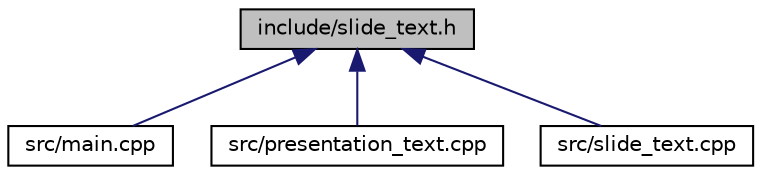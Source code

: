 digraph "include/slide_text.h"
{
 // LATEX_PDF_SIZE
  edge [fontname="Helvetica",fontsize="10",labelfontname="Helvetica",labelfontsize="10"];
  node [fontname="Helvetica",fontsize="10",shape=record];
  Node1 [label="include/slide_text.h",height=0.2,width=0.4,color="black", fillcolor="grey75", style="filled", fontcolor="black",tooltip=" "];
  Node1 -> Node2 [dir="back",color="midnightblue",fontsize="10",style="solid",fontname="Helvetica"];
  Node2 [label="src/main.cpp",height=0.2,width=0.4,color="black", fillcolor="white", style="filled",URL="$main_8cpp.html",tooltip="Main entry, PHP extension registration functions."];
  Node1 -> Node3 [dir="back",color="midnightblue",fontsize="10",style="solid",fontname="Helvetica"];
  Node3 [label="src/presentation_text.cpp",height=0.2,width=0.4,color="black", fillcolor="white", style="filled",URL="$presentation__text_8cpp.html",tooltip=" "];
  Node1 -> Node4 [dir="back",color="midnightblue",fontsize="10",style="solid",fontname="Helvetica"];
  Node4 [label="src/slide_text.cpp",height=0.2,width=0.4,color="black", fillcolor="white", style="filled",URL="$slide__text_8cpp.html",tooltip=" "];
}
